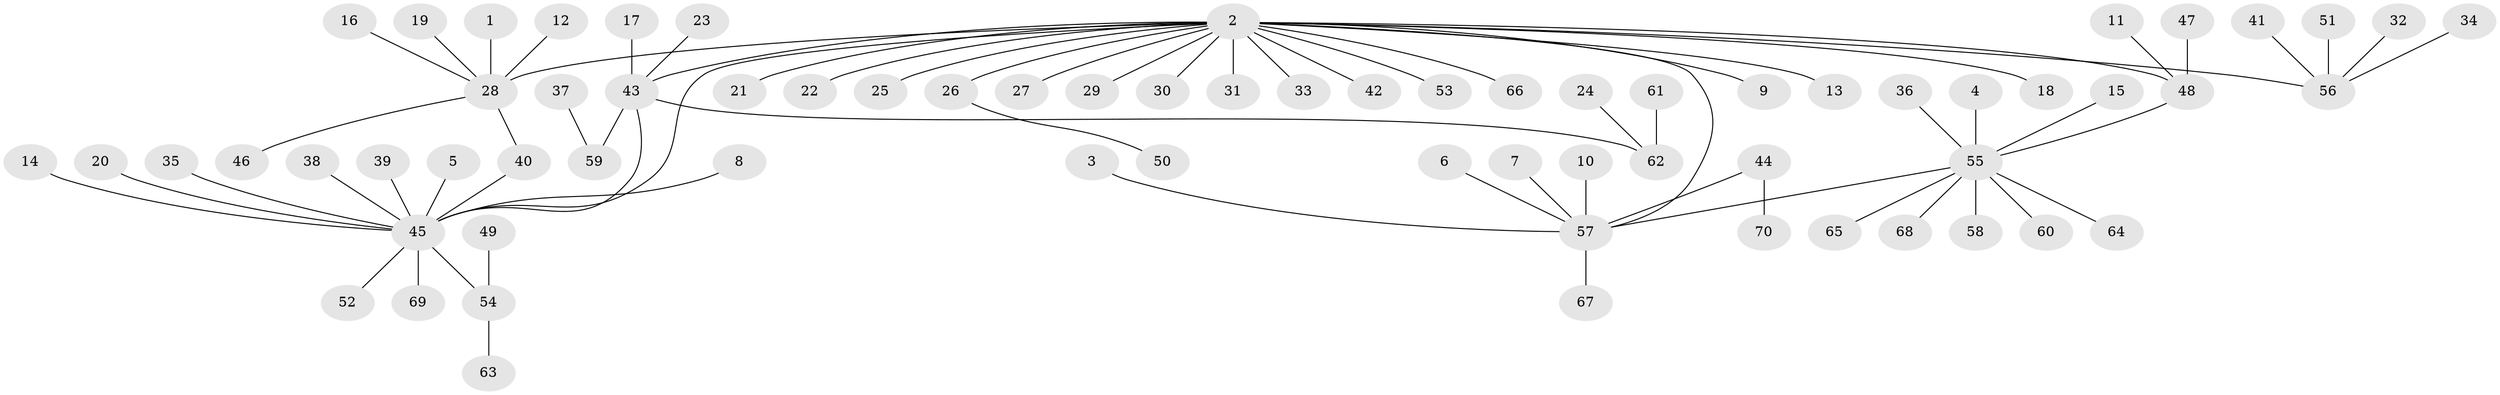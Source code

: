 // original degree distribution, {7: 0.02142857142857143, 8: 0.014285714285714285, 3: 0.07857142857142857, 9: 0.007142857142857143, 11: 0.014285714285714285, 1: 0.6428571428571429, 12: 0.007142857142857143, 2: 0.17142857142857143, 4: 0.02142857142857143, 10: 0.007142857142857143, 5: 0.007142857142857143, 6: 0.007142857142857143}
// Generated by graph-tools (version 1.1) at 2025/49/03/09/25 03:49:56]
// undirected, 70 vertices, 72 edges
graph export_dot {
graph [start="1"]
  node [color=gray90,style=filled];
  1;
  2;
  3;
  4;
  5;
  6;
  7;
  8;
  9;
  10;
  11;
  12;
  13;
  14;
  15;
  16;
  17;
  18;
  19;
  20;
  21;
  22;
  23;
  24;
  25;
  26;
  27;
  28;
  29;
  30;
  31;
  32;
  33;
  34;
  35;
  36;
  37;
  38;
  39;
  40;
  41;
  42;
  43;
  44;
  45;
  46;
  47;
  48;
  49;
  50;
  51;
  52;
  53;
  54;
  55;
  56;
  57;
  58;
  59;
  60;
  61;
  62;
  63;
  64;
  65;
  66;
  67;
  68;
  69;
  70;
  1 -- 28 [weight=1.0];
  2 -- 9 [weight=1.0];
  2 -- 13 [weight=1.0];
  2 -- 18 [weight=1.0];
  2 -- 21 [weight=1.0];
  2 -- 22 [weight=1.0];
  2 -- 25 [weight=1.0];
  2 -- 26 [weight=1.0];
  2 -- 27 [weight=1.0];
  2 -- 28 [weight=1.0];
  2 -- 29 [weight=1.0];
  2 -- 30 [weight=1.0];
  2 -- 31 [weight=1.0];
  2 -- 33 [weight=1.0];
  2 -- 42 [weight=1.0];
  2 -- 43 [weight=1.0];
  2 -- 45 [weight=1.0];
  2 -- 48 [weight=1.0];
  2 -- 53 [weight=1.0];
  2 -- 56 [weight=1.0];
  2 -- 57 [weight=1.0];
  2 -- 66 [weight=1.0];
  3 -- 57 [weight=1.0];
  4 -- 55 [weight=1.0];
  5 -- 45 [weight=1.0];
  6 -- 57 [weight=1.0];
  7 -- 57 [weight=1.0];
  8 -- 45 [weight=1.0];
  10 -- 57 [weight=1.0];
  11 -- 48 [weight=1.0];
  12 -- 28 [weight=1.0];
  14 -- 45 [weight=1.0];
  15 -- 55 [weight=1.0];
  16 -- 28 [weight=1.0];
  17 -- 43 [weight=1.0];
  19 -- 28 [weight=1.0];
  20 -- 45 [weight=1.0];
  23 -- 43 [weight=1.0];
  24 -- 62 [weight=1.0];
  26 -- 50 [weight=1.0];
  28 -- 40 [weight=1.0];
  28 -- 46 [weight=1.0];
  32 -- 56 [weight=1.0];
  34 -- 56 [weight=1.0];
  35 -- 45 [weight=1.0];
  36 -- 55 [weight=1.0];
  37 -- 59 [weight=1.0];
  38 -- 45 [weight=1.0];
  39 -- 45 [weight=1.0];
  40 -- 45 [weight=1.0];
  41 -- 56 [weight=1.0];
  43 -- 45 [weight=1.0];
  43 -- 59 [weight=1.0];
  43 -- 62 [weight=1.0];
  44 -- 57 [weight=1.0];
  44 -- 70 [weight=1.0];
  45 -- 52 [weight=1.0];
  45 -- 54 [weight=1.0];
  45 -- 69 [weight=1.0];
  47 -- 48 [weight=1.0];
  48 -- 55 [weight=1.0];
  49 -- 54 [weight=1.0];
  51 -- 56 [weight=1.0];
  54 -- 63 [weight=1.0];
  55 -- 57 [weight=1.0];
  55 -- 58 [weight=1.0];
  55 -- 60 [weight=1.0];
  55 -- 64 [weight=1.0];
  55 -- 65 [weight=1.0];
  55 -- 68 [weight=1.0];
  57 -- 67 [weight=1.0];
  61 -- 62 [weight=1.0];
}
